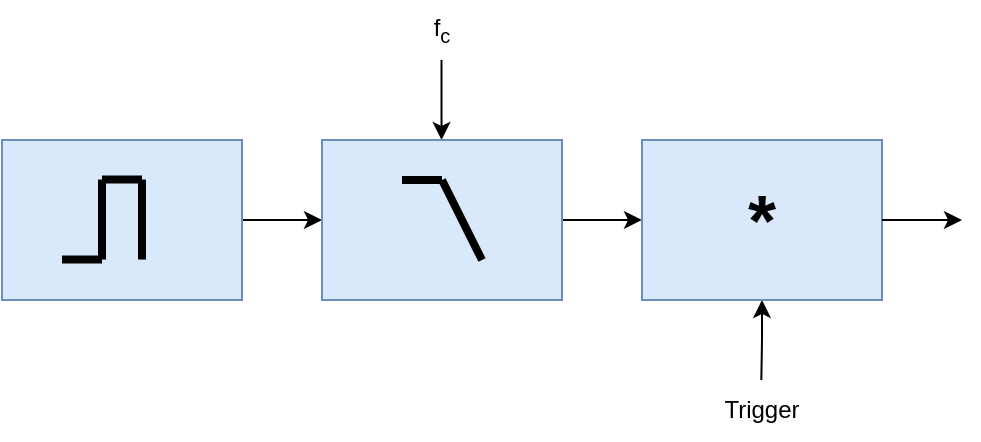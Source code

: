 <mxfile version="28.2.7">
  <diagram name="Seite-1" id="uO2UrZivr9gvkJktDG5o">
    <mxGraphModel dx="1181" dy="650" grid="1" gridSize="10" guides="1" tooltips="1" connect="1" arrows="1" fold="1" page="1" pageScale="1" pageWidth="827" pageHeight="1169" math="0" shadow="0">
      <root>
        <mxCell id="0" />
        <mxCell id="1" parent="0" />
        <mxCell id="SVEBSsm7RerCGnV4KXjt-17" style="edgeStyle=orthogonalEdgeStyle;rounded=0;orthogonalLoop=1;jettySize=auto;html=1;exitX=1;exitY=0.5;exitDx=0;exitDy=0;entryX=0;entryY=0.5;entryDx=0;entryDy=0;" edge="1" parent="1" source="SVEBSsm7RerCGnV4KXjt-1" target="SVEBSsm7RerCGnV4KXjt-8">
          <mxGeometry relative="1" as="geometry" />
        </mxCell>
        <mxCell id="SVEBSsm7RerCGnV4KXjt-18" style="edgeStyle=orthogonalEdgeStyle;rounded=0;orthogonalLoop=1;jettySize=auto;html=1;exitX=1;exitY=0.5;exitDx=0;exitDy=0;" edge="1" parent="1" source="SVEBSsm7RerCGnV4KXjt-8">
          <mxGeometry relative="1" as="geometry">
            <mxPoint x="480" y="159.952" as="targetPoint" />
          </mxGeometry>
        </mxCell>
        <mxCell id="SVEBSsm7RerCGnV4KXjt-15" value="" style="endArrow=classic;html=1;rounded=0;" edge="1" parent="1">
          <mxGeometry width="50" height="50" relative="1" as="geometry">
            <mxPoint x="379.76" y="80" as="sourcePoint" />
            <mxPoint x="379.76" y="120" as="targetPoint" />
          </mxGeometry>
        </mxCell>
        <mxCell id="SVEBSsm7RerCGnV4KXjt-16" value="f&lt;sub&gt;c&lt;/sub&gt;" style="text;html=1;whiteSpace=wrap;strokeColor=none;fillColor=none;align=center;verticalAlign=middle;rounded=0;" vertex="1" parent="1">
          <mxGeometry x="350" y="50" width="60" height="30" as="geometry" />
        </mxCell>
        <mxCell id="SVEBSsm7RerCGnV4KXjt-24" value="" style="group" vertex="1" connectable="0" parent="1">
          <mxGeometry x="480" y="120" width="120" height="80" as="geometry" />
        </mxCell>
        <mxCell id="SVEBSsm7RerCGnV4KXjt-72" style="edgeStyle=orthogonalEdgeStyle;rounded=0;orthogonalLoop=1;jettySize=auto;html=1;exitX=0.5;exitY=1;exitDx=0;exitDy=0;endArrow=none;endFill=0;startArrow=classic;startFill=1;" edge="1" parent="SVEBSsm7RerCGnV4KXjt-24" source="SVEBSsm7RerCGnV4KXjt-19">
          <mxGeometry relative="1" as="geometry">
            <mxPoint x="59.667" y="120" as="targetPoint" />
          </mxGeometry>
        </mxCell>
        <mxCell id="SVEBSsm7RerCGnV4KXjt-19" value="&lt;b&gt;&lt;font style=&quot;font-size: 36px;&quot;&gt;*&lt;/font&gt;&lt;/b&gt;" style="rounded=0;whiteSpace=wrap;html=1;fillColor=#dae8fc;strokeColor=#6c8ebf;" vertex="1" parent="SVEBSsm7RerCGnV4KXjt-24">
          <mxGeometry width="120" height="80" as="geometry" />
        </mxCell>
        <mxCell id="SVEBSsm7RerCGnV4KXjt-25" value="" style="group" vertex="1" connectable="0" parent="1">
          <mxGeometry x="320" y="120" width="120" height="80" as="geometry" />
        </mxCell>
        <mxCell id="SVEBSsm7RerCGnV4KXjt-8" value="" style="rounded=0;whiteSpace=wrap;html=1;fillColor=#dae8fc;strokeColor=#6c8ebf;" vertex="1" parent="SVEBSsm7RerCGnV4KXjt-25">
          <mxGeometry width="120" height="80" as="geometry" />
        </mxCell>
        <mxCell id="SVEBSsm7RerCGnV4KXjt-13" value="" style="endArrow=none;html=1;rounded=0;strokeWidth=4;curved=0;" edge="1" parent="SVEBSsm7RerCGnV4KXjt-25">
          <mxGeometry width="50" height="50" relative="1" as="geometry">
            <mxPoint x="40" y="20" as="sourcePoint" />
            <mxPoint x="60" y="20" as="targetPoint" />
          </mxGeometry>
        </mxCell>
        <mxCell id="SVEBSsm7RerCGnV4KXjt-14" value="" style="endArrow=none;html=1;rounded=0;strokeWidth=4;curved=0;" edge="1" parent="SVEBSsm7RerCGnV4KXjt-25">
          <mxGeometry width="50" height="50" relative="1" as="geometry">
            <mxPoint x="60" y="20" as="sourcePoint" />
            <mxPoint x="80" y="60" as="targetPoint" />
          </mxGeometry>
        </mxCell>
        <mxCell id="SVEBSsm7RerCGnV4KXjt-26" value="" style="group" vertex="1" connectable="0" parent="1">
          <mxGeometry x="160" y="120" width="120" height="80" as="geometry" />
        </mxCell>
        <mxCell id="SVEBSsm7RerCGnV4KXjt-1" value="" style="rounded=0;whiteSpace=wrap;html=1;fillColor=#dae8fc;strokeColor=#6c8ebf;" vertex="1" parent="SVEBSsm7RerCGnV4KXjt-26">
          <mxGeometry width="120" height="80" as="geometry" />
        </mxCell>
        <mxCell id="SVEBSsm7RerCGnV4KXjt-2" value="" style="endArrow=none;html=1;rounded=0;strokeWidth=4;curved=0;" edge="1" parent="SVEBSsm7RerCGnV4KXjt-26">
          <mxGeometry width="50" height="50" relative="1" as="geometry">
            <mxPoint x="30" y="59.76" as="sourcePoint" />
            <mxPoint x="50" y="59.76" as="targetPoint" />
          </mxGeometry>
        </mxCell>
        <mxCell id="SVEBSsm7RerCGnV4KXjt-3" value="" style="endArrow=none;html=1;rounded=0;strokeWidth=4;curved=0;" edge="1" parent="SVEBSsm7RerCGnV4KXjt-26">
          <mxGeometry width="50" height="50" relative="1" as="geometry">
            <mxPoint x="50" y="59.76" as="sourcePoint" />
            <mxPoint x="50" y="19.76" as="targetPoint" />
          </mxGeometry>
        </mxCell>
        <mxCell id="SVEBSsm7RerCGnV4KXjt-4" value="" style="endArrow=none;html=1;rounded=0;strokeWidth=4;curved=0;" edge="1" parent="SVEBSsm7RerCGnV4KXjt-26">
          <mxGeometry width="50" height="50" relative="1" as="geometry">
            <mxPoint x="50" y="19.76" as="sourcePoint" />
            <mxPoint x="70" y="19.76" as="targetPoint" />
          </mxGeometry>
        </mxCell>
        <mxCell id="SVEBSsm7RerCGnV4KXjt-5" value="" style="endArrow=none;html=1;rounded=0;strokeWidth=4;curved=0;" edge="1" parent="SVEBSsm7RerCGnV4KXjt-26">
          <mxGeometry width="50" height="50" relative="1" as="geometry">
            <mxPoint x="70" y="59.76" as="sourcePoint" />
            <mxPoint x="70" y="19.76" as="targetPoint" />
          </mxGeometry>
        </mxCell>
        <mxCell id="SVEBSsm7RerCGnV4KXjt-30" value="Trigger" style="text;html=1;whiteSpace=wrap;strokeColor=none;fillColor=none;align=center;verticalAlign=middle;rounded=0;" vertex="1" parent="1">
          <mxGeometry x="510" y="240" width="60" height="30" as="geometry" />
        </mxCell>
        <mxCell id="SVEBSsm7RerCGnV4KXjt-38" style="edgeStyle=orthogonalEdgeStyle;rounded=0;orthogonalLoop=1;jettySize=auto;html=1;exitX=1;exitY=0.5;exitDx=0;exitDy=0;entryX=0;entryY=0.5;entryDx=0;entryDy=0;" edge="1" parent="1" source="SVEBSsm7RerCGnV4KXjt-19">
          <mxGeometry relative="1" as="geometry">
            <mxPoint x="640" y="160" as="targetPoint" />
          </mxGeometry>
        </mxCell>
      </root>
    </mxGraphModel>
  </diagram>
</mxfile>
